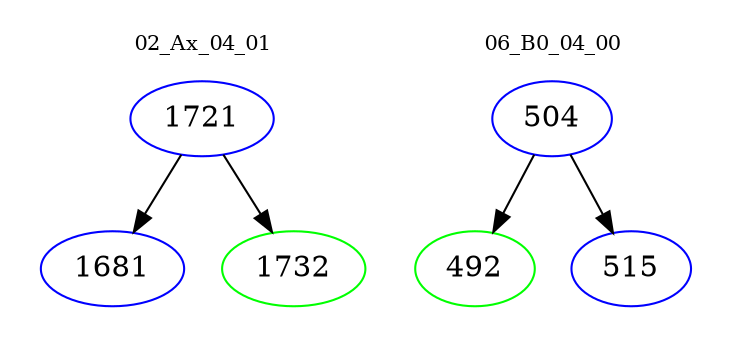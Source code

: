 digraph{
subgraph cluster_0 {
color = white
label = "02_Ax_04_01";
fontsize=10;
T0_1721 [label="1721", color="blue"]
T0_1721 -> T0_1681 [color="black"]
T0_1681 [label="1681", color="blue"]
T0_1721 -> T0_1732 [color="black"]
T0_1732 [label="1732", color="green"]
}
subgraph cluster_1 {
color = white
label = "06_B0_04_00";
fontsize=10;
T1_504 [label="504", color="blue"]
T1_504 -> T1_492 [color="black"]
T1_492 [label="492", color="green"]
T1_504 -> T1_515 [color="black"]
T1_515 [label="515", color="blue"]
}
}
